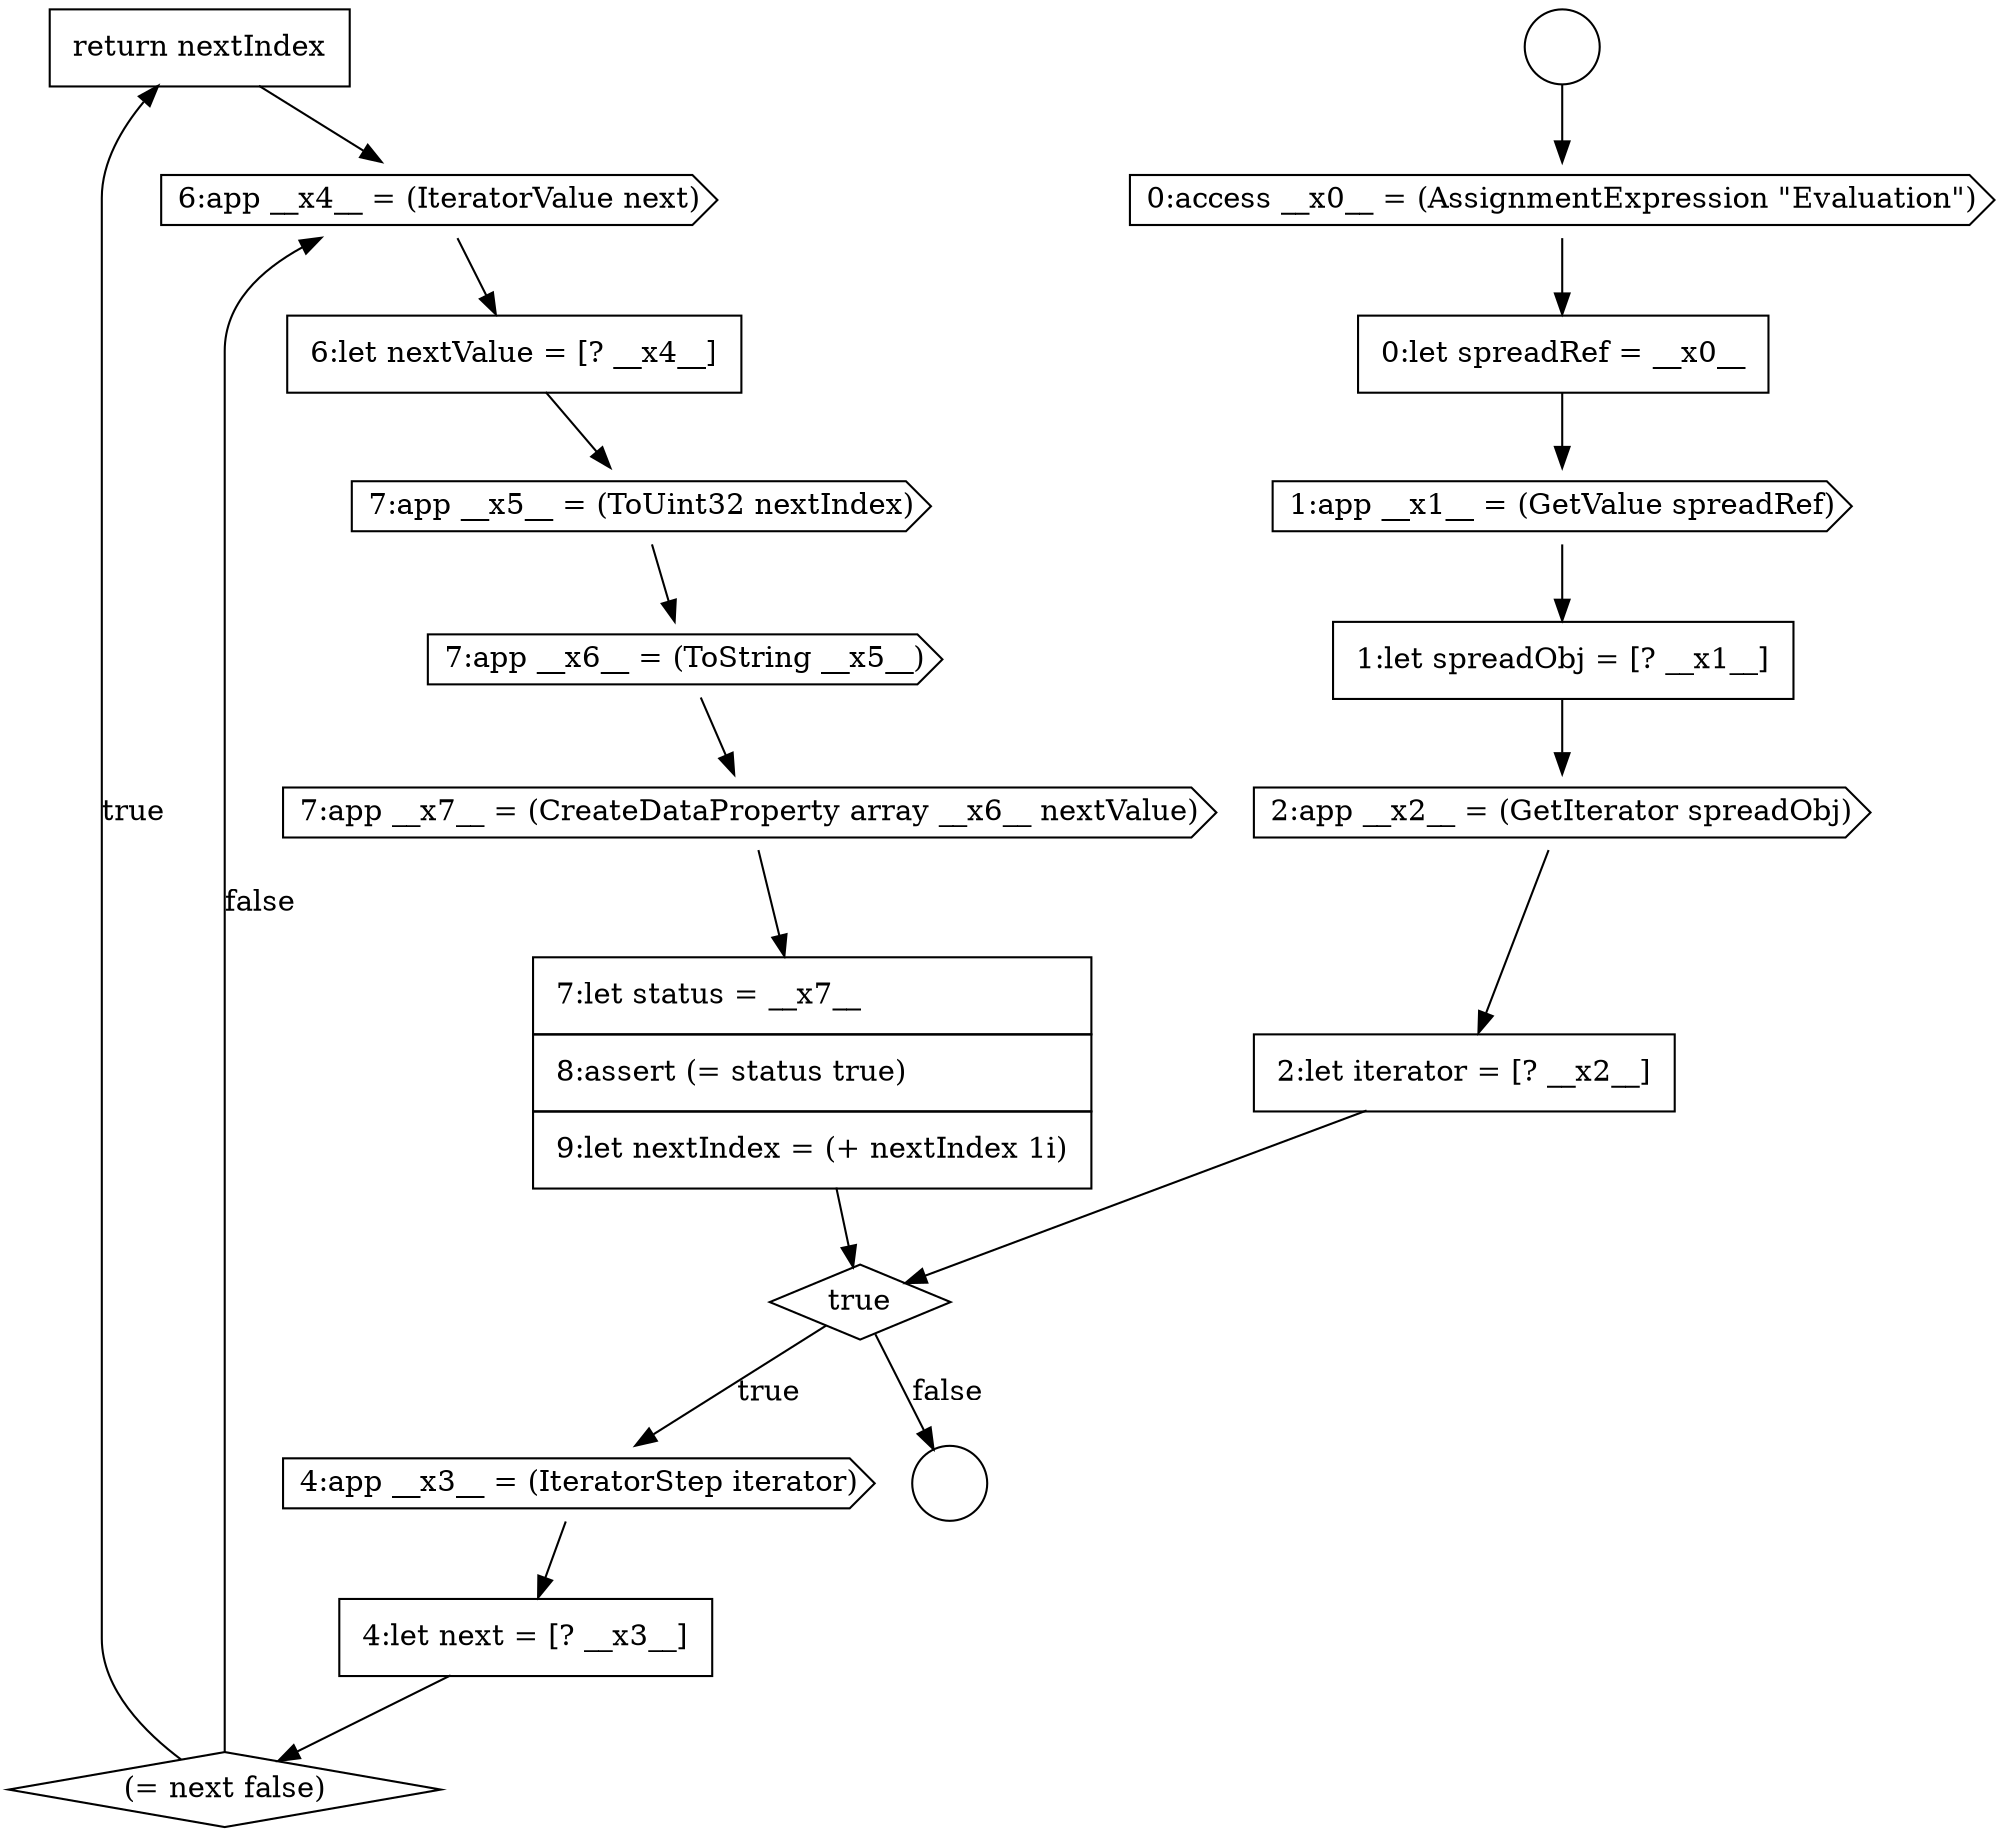 digraph {
  node3317 [shape=none, margin=0, label=<<font color="black">
    <table border="0" cellborder="1" cellspacing="0" cellpadding="10">
      <tr><td align="left">return nextIndex</td></tr>
    </table>
  </font>> color="black" fillcolor="white" style=filled]
  node3313 [shape=diamond, label=<<font color="black">true</font>> color="black" fillcolor="white" style=filled]
  node3308 [shape=none, margin=0, label=<<font color="black">
    <table border="0" cellborder="1" cellspacing="0" cellpadding="10">
      <tr><td align="left">0:let spreadRef = __x0__</td></tr>
    </table>
  </font>> color="black" fillcolor="white" style=filled]
  node3312 [shape=none, margin=0, label=<<font color="black">
    <table border="0" cellborder="1" cellspacing="0" cellpadding="10">
      <tr><td align="left">2:let iterator = [? __x2__]</td></tr>
    </table>
  </font>> color="black" fillcolor="white" style=filled]
  node3322 [shape=cds, label=<<font color="black">7:app __x7__ = (CreateDataProperty array __x6__ nextValue)</font>> color="black" fillcolor="white" style=filled]
  node3318 [shape=cds, label=<<font color="black">6:app __x4__ = (IteratorValue next)</font>> color="black" fillcolor="white" style=filled]
  node3311 [shape=cds, label=<<font color="black">2:app __x2__ = (GetIterator spreadObj)</font>> color="black" fillcolor="white" style=filled]
  node3319 [shape=none, margin=0, label=<<font color="black">
    <table border="0" cellborder="1" cellspacing="0" cellpadding="10">
      <tr><td align="left">6:let nextValue = [? __x4__]</td></tr>
    </table>
  </font>> color="black" fillcolor="white" style=filled]
  node3310 [shape=none, margin=0, label=<<font color="black">
    <table border="0" cellborder="1" cellspacing="0" cellpadding="10">
      <tr><td align="left">1:let spreadObj = [? __x1__]</td></tr>
    </table>
  </font>> color="black" fillcolor="white" style=filled]
  node3315 [shape=none, margin=0, label=<<font color="black">
    <table border="0" cellborder="1" cellspacing="0" cellpadding="10">
      <tr><td align="left">4:let next = [? __x3__]</td></tr>
    </table>
  </font>> color="black" fillcolor="white" style=filled]
  node3305 [shape=circle label=" " color="black" fillcolor="white" style=filled]
  node3320 [shape=cds, label=<<font color="black">7:app __x5__ = (ToUint32 nextIndex)</font>> color="black" fillcolor="white" style=filled]
  node3316 [shape=diamond, label=<<font color="black">(= next false)</font>> color="black" fillcolor="white" style=filled]
  node3307 [shape=cds, label=<<font color="black">0:access __x0__ = (AssignmentExpression &quot;Evaluation&quot;)</font>> color="black" fillcolor="white" style=filled]
  node3314 [shape=cds, label=<<font color="black">4:app __x3__ = (IteratorStep iterator)</font>> color="black" fillcolor="white" style=filled]
  node3306 [shape=circle label=" " color="black" fillcolor="white" style=filled]
  node3321 [shape=cds, label=<<font color="black">7:app __x6__ = (ToString __x5__)</font>> color="black" fillcolor="white" style=filled]
  node3309 [shape=cds, label=<<font color="black">1:app __x1__ = (GetValue spreadRef)</font>> color="black" fillcolor="white" style=filled]
  node3323 [shape=none, margin=0, label=<<font color="black">
    <table border="0" cellborder="1" cellspacing="0" cellpadding="10">
      <tr><td align="left">7:let status = __x7__</td></tr>
      <tr><td align="left">8:assert (= status true)</td></tr>
      <tr><td align="left">9:let nextIndex = (+ nextIndex 1i)</td></tr>
    </table>
  </font>> color="black" fillcolor="white" style=filled]
  node3312 -> node3313 [ color="black"]
  node3322 -> node3323 [ color="black"]
  node3311 -> node3312 [ color="black"]
  node3307 -> node3308 [ color="black"]
  node3319 -> node3320 [ color="black"]
  node3323 -> node3313 [ color="black"]
  node3305 -> node3307 [ color="black"]
  node3308 -> node3309 [ color="black"]
  node3317 -> node3318 [ color="black"]
  node3315 -> node3316 [ color="black"]
  node3321 -> node3322 [ color="black"]
  node3314 -> node3315 [ color="black"]
  node3309 -> node3310 [ color="black"]
  node3320 -> node3321 [ color="black"]
  node3318 -> node3319 [ color="black"]
  node3313 -> node3314 [label=<<font color="black">true</font>> color="black"]
  node3313 -> node3306 [label=<<font color="black">false</font>> color="black"]
  node3316 -> node3317 [label=<<font color="black">true</font>> color="black"]
  node3316 -> node3318 [label=<<font color="black">false</font>> color="black"]
  node3310 -> node3311 [ color="black"]
}
